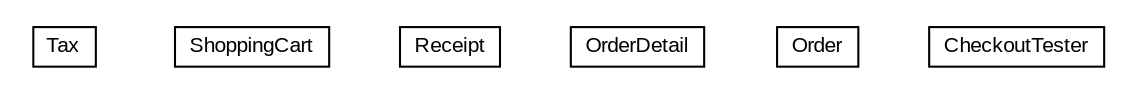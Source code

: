#!/usr/local/bin/dot
#
# Class diagram 
# Generated by UMLGraph version R5_6 (http://www.umlgraph.org/)
#

digraph G {
	edge [fontname="arial",fontsize=10,labelfontname="arial",labelfontsize=10];
	node [fontname="arial",fontsize=10,shape=plaintext];
	nodesep=0.25;
	ranksep=0.5;
	// org.thoughtworks.sales.stage.cart.Tax
	c4720 [label=<<table title="org.thoughtworks.sales.stage.cart.Tax" border="0" cellborder="1" cellspacing="0" cellpadding="2" port="p" href="./Tax.html">
		<tr><td><table border="0" cellspacing="0" cellpadding="1">
<tr><td align="center" balign="center"> Tax </td></tr>
		</table></td></tr>
		</table>>, URL="./Tax.html", fontname="arial", fontcolor="black", fontsize=10.0];
	// org.thoughtworks.sales.stage.cart.ShoppingCart
	c4721 [label=<<table title="org.thoughtworks.sales.stage.cart.ShoppingCart" border="0" cellborder="1" cellspacing="0" cellpadding="2" port="p" href="./ShoppingCart.html">
		<tr><td><table border="0" cellspacing="0" cellpadding="1">
<tr><td align="center" balign="center"> ShoppingCart </td></tr>
		</table></td></tr>
		</table>>, URL="./ShoppingCart.html", fontname="arial", fontcolor="black", fontsize=10.0];
	// org.thoughtworks.sales.stage.cart.Receipt
	c4722 [label=<<table title="org.thoughtworks.sales.stage.cart.Receipt" border="0" cellborder="1" cellspacing="0" cellpadding="2" port="p" href="./Receipt.html">
		<tr><td><table border="0" cellspacing="0" cellpadding="1">
<tr><td align="center" balign="center"> Receipt </td></tr>
		</table></td></tr>
		</table>>, URL="./Receipt.html", fontname="arial", fontcolor="black", fontsize=10.0];
	// org.thoughtworks.sales.stage.cart.OrderDetail
	c4723 [label=<<table title="org.thoughtworks.sales.stage.cart.OrderDetail" border="0" cellborder="1" cellspacing="0" cellpadding="2" port="p" href="./OrderDetail.html">
		<tr><td><table border="0" cellspacing="0" cellpadding="1">
<tr><td align="center" balign="center"> OrderDetail </td></tr>
		</table></td></tr>
		</table>>, URL="./OrderDetail.html", fontname="arial", fontcolor="black", fontsize=10.0];
	// org.thoughtworks.sales.stage.cart.Order
	c4724 [label=<<table title="org.thoughtworks.sales.stage.cart.Order" border="0" cellborder="1" cellspacing="0" cellpadding="2" port="p" href="./Order.html">
		<tr><td><table border="0" cellspacing="0" cellpadding="1">
<tr><td align="center" balign="center"> Order </td></tr>
		</table></td></tr>
		</table>>, URL="./Order.html", fontname="arial", fontcolor="black", fontsize=10.0];
	// org.thoughtworks.sales.stage.cart.CheckoutTester
	c4725 [label=<<table title="org.thoughtworks.sales.stage.cart.CheckoutTester" border="0" cellborder="1" cellspacing="0" cellpadding="2" port="p" href="./CheckoutTester.html">
		<tr><td><table border="0" cellspacing="0" cellpadding="1">
<tr><td align="center" balign="center"> CheckoutTester </td></tr>
		</table></td></tr>
		</table>>, URL="./CheckoutTester.html", fontname="arial", fontcolor="black", fontsize=10.0];
}

